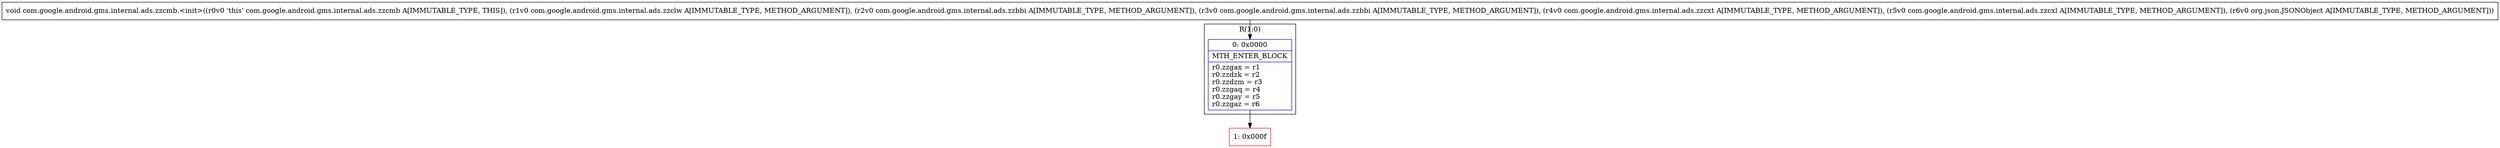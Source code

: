 digraph "CFG forcom.google.android.gms.internal.ads.zzcmb.\<init\>(Lcom\/google\/android\/gms\/internal\/ads\/zzclw;Lcom\/google\/android\/gms\/internal\/ads\/zzbbi;Lcom\/google\/android\/gms\/internal\/ads\/zzbbi;Lcom\/google\/android\/gms\/internal\/ads\/zzcxt;Lcom\/google\/android\/gms\/internal\/ads\/zzcxl;Lorg\/json\/JSONObject;)V" {
subgraph cluster_Region_461980475 {
label = "R(1:0)";
node [shape=record,color=blue];
Node_0 [shape=record,label="{0\:\ 0x0000|MTH_ENTER_BLOCK\l|r0.zzgax = r1\lr0.zzdzk = r2\lr0.zzdzm = r3\lr0.zzgaq = r4\lr0.zzgay = r5\lr0.zzgaz = r6\l}"];
}
Node_1 [shape=record,color=red,label="{1\:\ 0x000f}"];
MethodNode[shape=record,label="{void com.google.android.gms.internal.ads.zzcmb.\<init\>((r0v0 'this' com.google.android.gms.internal.ads.zzcmb A[IMMUTABLE_TYPE, THIS]), (r1v0 com.google.android.gms.internal.ads.zzclw A[IMMUTABLE_TYPE, METHOD_ARGUMENT]), (r2v0 com.google.android.gms.internal.ads.zzbbi A[IMMUTABLE_TYPE, METHOD_ARGUMENT]), (r3v0 com.google.android.gms.internal.ads.zzbbi A[IMMUTABLE_TYPE, METHOD_ARGUMENT]), (r4v0 com.google.android.gms.internal.ads.zzcxt A[IMMUTABLE_TYPE, METHOD_ARGUMENT]), (r5v0 com.google.android.gms.internal.ads.zzcxl A[IMMUTABLE_TYPE, METHOD_ARGUMENT]), (r6v0 org.json.JSONObject A[IMMUTABLE_TYPE, METHOD_ARGUMENT])) }"];
MethodNode -> Node_0;
Node_0 -> Node_1;
}

